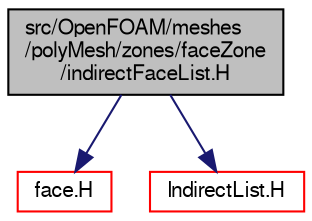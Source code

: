digraph "src/OpenFOAM/meshes/polyMesh/zones/faceZone/indirectFaceList.H"
{
  bgcolor="transparent";
  edge [fontname="FreeSans",fontsize="10",labelfontname="FreeSans",labelfontsize="10"];
  node [fontname="FreeSans",fontsize="10",shape=record];
  Node1 [label="src/OpenFOAM/meshes\l/polyMesh/zones/faceZone\l/indirectFaceList.H",height=0.2,width=0.4,color="black", fillcolor="grey75", style="filled" fontcolor="black"];
  Node1 -> Node2 [color="midnightblue",fontsize="10",style="solid",fontname="FreeSans"];
  Node2 [label="face.H",height=0.2,width=0.4,color="red",URL="$a08066.html"];
  Node1 -> Node3 [color="midnightblue",fontsize="10",style="solid",fontname="FreeSans"];
  Node3 [label="IndirectList.H",height=0.2,width=0.4,color="red",URL="$a07176.html"];
}
